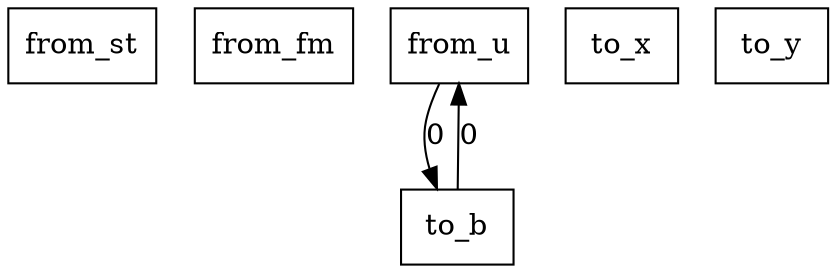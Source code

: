 digraph {
    graph [rankdir=TB
          ,bgcolor=transparent];
    node [shape=box
         ,fillcolor=white
         ,style=filled];
    0 [label=<from_st>];
    1 [label=<from_fm>];
    2 [label=<from_u>];
    3 [label=<to_x>];
    4 [label=<to_y>];
    5 [label=<to_b>];
    2 -> 5 [label=0];
    5 -> 2 [label=0];
}